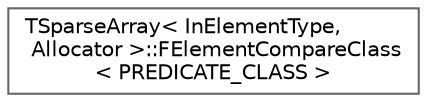 digraph "Graphical Class Hierarchy"
{
 // INTERACTIVE_SVG=YES
 // LATEX_PDF_SIZE
  bgcolor="transparent";
  edge [fontname=Helvetica,fontsize=10,labelfontname=Helvetica,labelfontsize=10];
  node [fontname=Helvetica,fontsize=10,shape=box,height=0.2,width=0.4];
  rankdir="LR";
  Node0 [id="Node000000",label="TSparseArray\< InElementType,\l Allocator \>::FElementCompareClass\l\< PREDICATE_CLASS \>",height=0.2,width=0.4,color="grey40", fillcolor="white", style="filled",URL="$d9/d36/classTSparseArray_1_1FElementCompareClass.html",tooltip="Extracts the element value from the array's element structure and passes it to the user provided comp..."];
}
